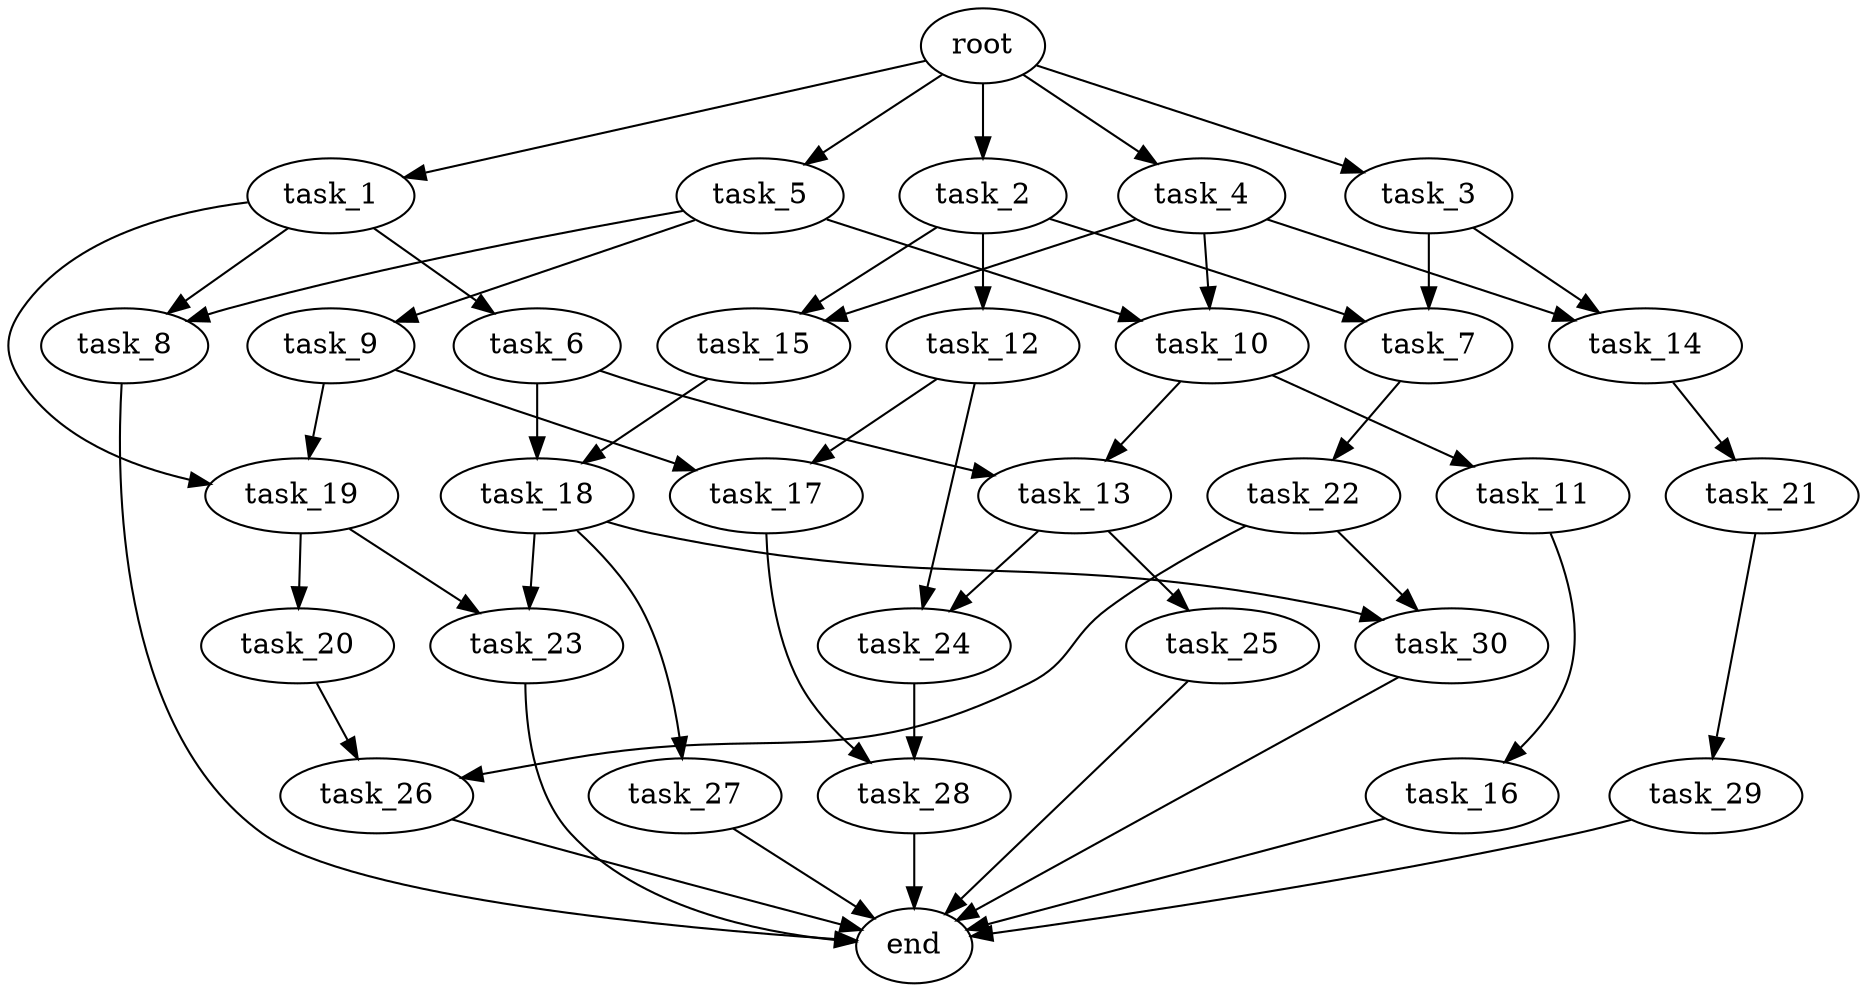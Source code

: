 digraph G {
  root [size="0.000000e+00"];
  task_1 [size="1.572169e+09"];
  task_2 [size="9.567113e+09"];
  task_3 [size="9.811563e+09"];
  task_4 [size="6.535253e+09"];
  task_5 [size="7.887698e+09"];
  task_6 [size="7.797769e+09"];
  task_7 [size="2.694562e+09"];
  task_8 [size="9.328503e+09"];
  task_9 [size="4.720345e+09"];
  task_10 [size="8.562519e+09"];
  task_11 [size="3.036878e+09"];
  task_12 [size="1.450720e+09"];
  task_13 [size="3.337888e+09"];
  task_14 [size="3.539982e+09"];
  task_15 [size="7.452394e+09"];
  task_16 [size="4.497629e+09"];
  task_17 [size="4.253554e+09"];
  task_18 [size="3.936029e+09"];
  task_19 [size="4.171819e+09"];
  task_20 [size="7.622465e+09"];
  task_21 [size="4.041407e+09"];
  task_22 [size="9.686831e+09"];
  task_23 [size="3.536766e+09"];
  task_24 [size="8.053902e+09"];
  task_25 [size="9.749883e+09"];
  task_26 [size="7.670719e+09"];
  task_27 [size="1.957768e+08"];
  task_28 [size="7.043685e+09"];
  task_29 [size="2.086882e+09"];
  task_30 [size="7.167010e+09"];
  end [size="0.000000e+00"];

  root -> task_1 [size="1.000000e-12"];
  root -> task_2 [size="1.000000e-12"];
  root -> task_3 [size="1.000000e-12"];
  root -> task_4 [size="1.000000e-12"];
  root -> task_5 [size="1.000000e-12"];
  task_1 -> task_6 [size="7.797769e+08"];
  task_1 -> task_8 [size="4.664251e+08"];
  task_1 -> task_19 [size="2.085910e+08"];
  task_2 -> task_7 [size="1.347281e+08"];
  task_2 -> task_12 [size="1.450720e+08"];
  task_2 -> task_15 [size="3.726197e+08"];
  task_3 -> task_7 [size="1.347281e+08"];
  task_3 -> task_14 [size="1.769991e+08"];
  task_4 -> task_10 [size="4.281260e+08"];
  task_4 -> task_14 [size="1.769991e+08"];
  task_4 -> task_15 [size="3.726197e+08"];
  task_5 -> task_8 [size="4.664251e+08"];
  task_5 -> task_9 [size="4.720345e+08"];
  task_5 -> task_10 [size="4.281260e+08"];
  task_6 -> task_13 [size="1.668944e+08"];
  task_6 -> task_18 [size="1.968014e+08"];
  task_7 -> task_22 [size="9.686831e+08"];
  task_8 -> end [size="1.000000e-12"];
  task_9 -> task_17 [size="2.126777e+08"];
  task_9 -> task_19 [size="2.085910e+08"];
  task_10 -> task_11 [size="3.036878e+08"];
  task_10 -> task_13 [size="1.668944e+08"];
  task_11 -> task_16 [size="4.497629e+08"];
  task_12 -> task_17 [size="2.126777e+08"];
  task_12 -> task_24 [size="4.026951e+08"];
  task_13 -> task_24 [size="4.026951e+08"];
  task_13 -> task_25 [size="9.749883e+08"];
  task_14 -> task_21 [size="4.041407e+08"];
  task_15 -> task_18 [size="1.968014e+08"];
  task_16 -> end [size="1.000000e-12"];
  task_17 -> task_28 [size="3.521842e+08"];
  task_18 -> task_23 [size="1.768383e+08"];
  task_18 -> task_27 [size="1.957768e+07"];
  task_18 -> task_30 [size="3.583505e+08"];
  task_19 -> task_20 [size="7.622465e+08"];
  task_19 -> task_23 [size="1.768383e+08"];
  task_20 -> task_26 [size="3.835359e+08"];
  task_21 -> task_29 [size="2.086882e+08"];
  task_22 -> task_26 [size="3.835359e+08"];
  task_22 -> task_30 [size="3.583505e+08"];
  task_23 -> end [size="1.000000e-12"];
  task_24 -> task_28 [size="3.521842e+08"];
  task_25 -> end [size="1.000000e-12"];
  task_26 -> end [size="1.000000e-12"];
  task_27 -> end [size="1.000000e-12"];
  task_28 -> end [size="1.000000e-12"];
  task_29 -> end [size="1.000000e-12"];
  task_30 -> end [size="1.000000e-12"];
}
